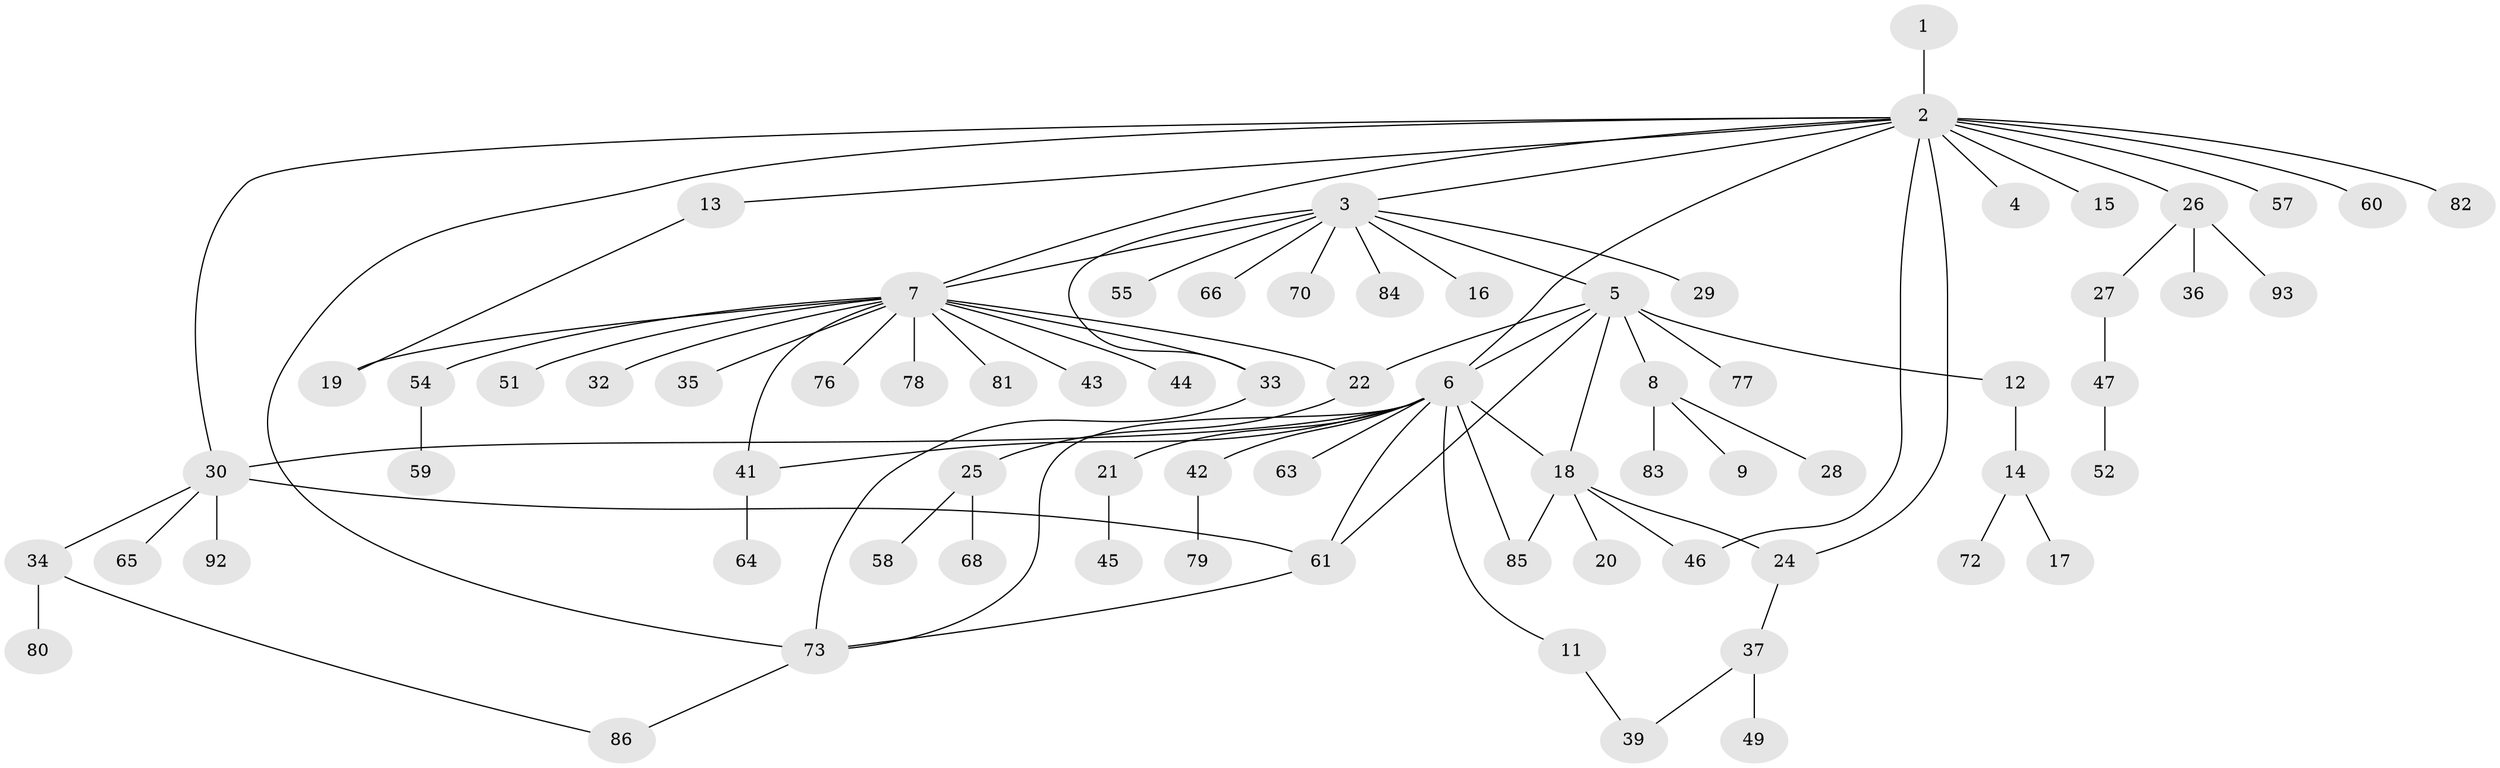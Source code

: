 // Generated by graph-tools (version 1.1) at 2025/23/03/03/25 07:23:51]
// undirected, 73 vertices, 90 edges
graph export_dot {
graph [start="1"]
  node [color=gray90,style=filled];
  1;
  2 [super="+40"];
  3 [super="+75"];
  4;
  5 [super="+23"];
  6 [super="+31"];
  7 [super="+10"];
  8 [super="+89"];
  9;
  11;
  12 [super="+71"];
  13 [super="+91"];
  14 [super="+90"];
  15;
  16;
  17;
  18 [super="+38"];
  19;
  20;
  21;
  22 [super="+56"];
  24 [super="+50"];
  25;
  26;
  27 [super="+53"];
  28 [super="+67"];
  29;
  30 [super="+95"];
  32;
  33;
  34 [super="+69"];
  35;
  36;
  37 [super="+48"];
  39;
  41;
  42 [super="+62"];
  43;
  44;
  45;
  46;
  47;
  49;
  51;
  52 [super="+94"];
  54;
  55;
  57;
  58;
  59;
  60;
  61 [super="+74"];
  63;
  64;
  65;
  66;
  68;
  70;
  72 [super="+88"];
  73 [super="+87"];
  76;
  77;
  78;
  79;
  80;
  81;
  82;
  83;
  84;
  85;
  86;
  92;
  93;
  1 -- 2;
  2 -- 3;
  2 -- 4;
  2 -- 6;
  2 -- 7;
  2 -- 13;
  2 -- 15;
  2 -- 24;
  2 -- 26;
  2 -- 30;
  2 -- 46;
  2 -- 57;
  2 -- 60;
  2 -- 73;
  2 -- 82;
  3 -- 5;
  3 -- 16;
  3 -- 29;
  3 -- 33;
  3 -- 55;
  3 -- 66;
  3 -- 70;
  3 -- 84;
  3 -- 7;
  5 -- 6;
  5 -- 8;
  5 -- 12;
  5 -- 18;
  5 -- 22;
  5 -- 77;
  5 -- 61;
  6 -- 11;
  6 -- 21;
  6 -- 30;
  6 -- 42;
  6 -- 61;
  6 -- 63;
  6 -- 73;
  6 -- 85;
  6 -- 41;
  6 -- 18;
  7 -- 35;
  7 -- 41;
  7 -- 54;
  7 -- 32;
  7 -- 33;
  7 -- 43;
  7 -- 44;
  7 -- 76;
  7 -- 78;
  7 -- 81;
  7 -- 19;
  7 -- 51;
  7 -- 22;
  8 -- 9;
  8 -- 28;
  8 -- 83;
  11 -- 39;
  12 -- 14 [weight=2];
  13 -- 19;
  14 -- 17;
  14 -- 72;
  18 -- 20;
  18 -- 85;
  18 -- 24;
  18 -- 46;
  21 -- 45;
  22 -- 25;
  24 -- 37;
  25 -- 58;
  25 -- 68;
  26 -- 27;
  26 -- 36;
  26 -- 93;
  27 -- 47;
  30 -- 34;
  30 -- 65;
  30 -- 92;
  30 -- 61;
  33 -- 73;
  34 -- 80;
  34 -- 86;
  37 -- 49;
  37 -- 39;
  41 -- 64;
  42 -- 79;
  47 -- 52;
  54 -- 59;
  61 -- 73;
  73 -- 86;
}

